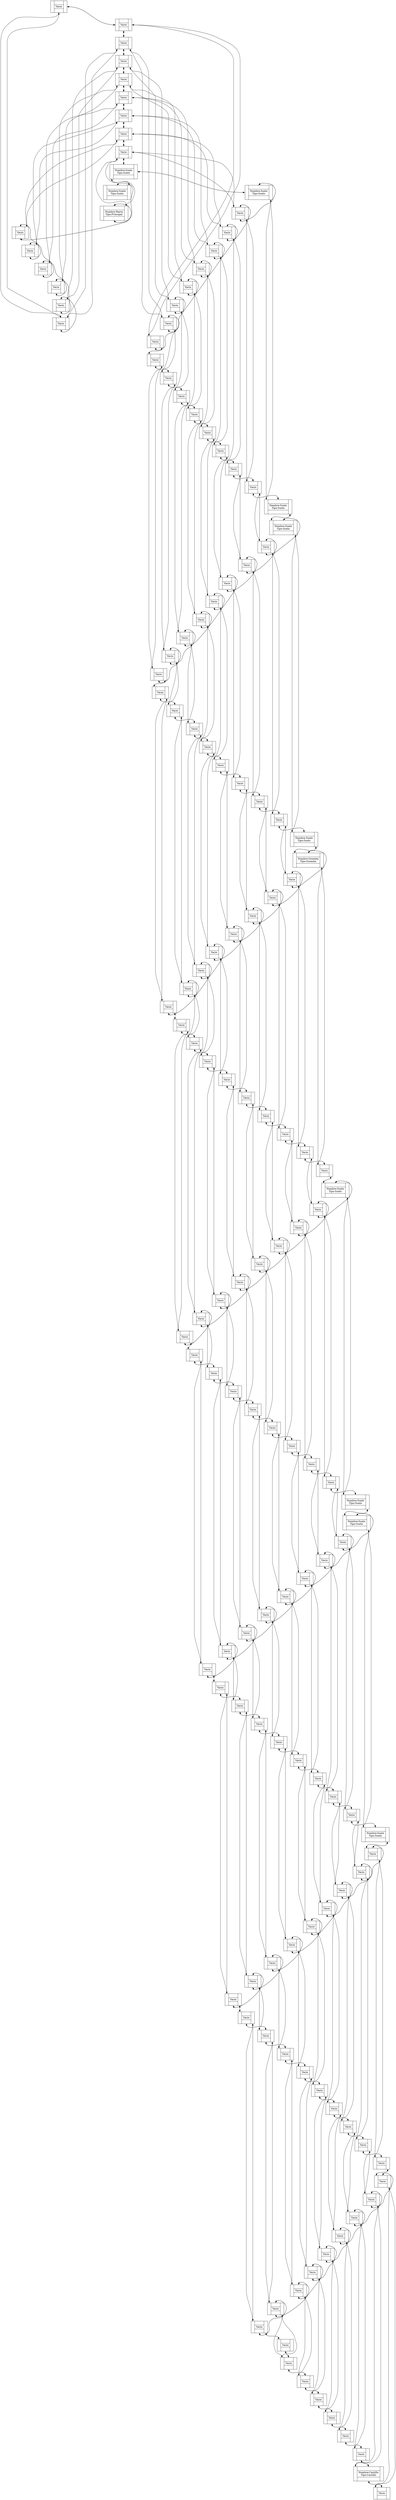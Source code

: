 digraph structs {
node [shape=record];
struct0P0 [label="<f0> |{<f1>|<f2>Vacio|<f3>}|<f4>"];
struct1P0 [label="<f0> |{<f1>|<f2>Vacio|<f3>}|<f4>"];
struct2P0 [label="<f0> |{<f1>|<f2>Vacio|<f3>}|<f4>"];
struct3P0 [label="<f0> |{<f1>|<f2>Vacio|<f3>}|<f4>"];
struct4P0 [label="<f0> |{<f1>|<f2>Vacio|<f3>}|<f4>"];
struct5P0 [label="<f0> |{<f1>|<f2>Vacio|<f3>}|<f4>"];
struct6P0 [label="<f0> |{<f1>|<f2>Vacio|<f3>}|<f4>"];
struct7P0 [label="<f0> |{<f1>|<f2>Vacio|<f3>}|<f4>"];
struct8P0 [label="<f0> |{<f1>|<f2>Vacio|<f3>}|<f4>"];
struct9P0 [label="<f0> |{<f1>|<f2>Vacio|<f3>}|<f4>"];
struct10P0 [label="<f0> |{<f1>|<f2>Vacio|<f3>}|<f4>"];
struct11P0 [label="<f0> |{<f1>|<f2>Vacio|<f3>}|<f4>"];
struct12P0 [label="<f0> |{<f1>|<f2>Vacio|<f3>}|<f4>"];
struct13P0 [label="<f0> |{<f1>|<f2>Vacio|<f3>}|<f4>"];
struct14P0 [label="<f0> |{<f1>|<f2>Vacio|<f3>}|<f4>"];
struct15P0 [label="<f0> |{<f1>|<f2>Vacio|<f3>}|<f4>"];
struct0P1 [label="<f0> |{<f1>|<f2>Vacio|<f3>}|<f4>"];
struct1P1 [label="<f0> |{<f1>|<f2>Vacio|<f3>}|<f4>"];
struct2P1 [label="<f0> |{<f1>|<f2>Vacio|<f3>}|<f4>"];
struct3P1 [label="<f0> |{<f1>|<f2>Vacio|<f3>}|<f4>"];
struct4P1 [label="<f0> |{<f1>|<f2>Vacio|<f3>}|<f4>"];
struct5P1 [label="<f0> |{<f1>|<f2>Vacio|<f3>}|<f4>"];
struct6P1 [label="<f0> |{<f1>|<f2>Vacio|<f3>}|<f4>"];
struct7P1 [label="<f0> |{<f1>|<f2>Vacio|<f3>}|<f4>"];
struct8P1 [label="<f0> |{<f1>|<f2>Vacio|<f3>}|<f4>"];
struct9P1 [label="<f0> |{<f1>|<f2>Vacio|<f3>}|<f4>"];
struct10P1 [label="<f0> |{<f1>|<f2>Vacio|<f3>}|<f4>"];
struct11P1 [label="<f0> |{<f1>|<f2>Vacio|<f3>}|<f4>"];
struct12P1 [label="<f0> |{<f1>|<f2>Vacio|<f3>}|<f4>"];
struct13P1 [label="<f0> |{<f1>|<f2>Vacio|<f3>}|<f4>"];
struct14P1 [label="<f0> |{<f1>|<f2>Vacio|<f3>}|<f4>"];
struct15P1 [label="<f0> |{<f1>|<f2>Vacio|<f3>}|<f4>"];
struct0P2 [label="<f0> |{<f1>|<f2>Vacio|<f3>}|<f4>"];
struct1P2 [label="<f0> |{<f1>|<f2>Vacio|<f3>}|<f4>"];
struct2P2 [label="<f0> |{<f1>|<f2>Vacio|<f3>}|<f4>"];
struct3P2 [label="<f0> |{<f1>|<f2>Vacio|<f3>}|<f4>"];
struct4P2 [label="<f0> |{<f1>|<f2>Vacio|<f3>}|<f4>"];
struct5P2 [label="<f0> |{<f1>|<f2>Vacio|<f3>}|<f4>"];
struct6P2 [label="<f0> |{<f1>|<f2>Vacio|<f3>}|<f4>"];
struct7P2 [label="<f0> |{<f1>|<f2>Vacio|<f3>}|<f4>"];
struct8P2 [label="<f0> |{<f1>|<f2>Vacio|<f3>}|<f4>"];
struct9P2 [label="<f0> |{<f1>|<f2>Vacio|<f3>}|<f4>"];
struct10P2 [label="<f0> |{<f1>|<f2>Vacio|<f3>}|<f4>"];
struct11P2 [label="<f0> |{<f1>|<f2>Vacio|<f3>}|<f4>"];
struct12P2 [label="<f0> |{<f1>|<f2>Vacio|<f3>}|<f4>"];
struct13P2 [label="<f0> |{<f1>|<f2>Vacio|<f3>}|<f4>"];
struct14P2 [label="<f0> |{<f1>|<f2>Vacio|<f3>}|<f4>"];
struct15P2 [label="<f0> |{<f1>|<f2>Vacio|<f3>}|<f4>"];
struct0P3 [label="<f0> |{<f1>|<f2>Vacio|<f3>}|<f4>"];
struct1P3 [label="<f0> |{<f1>|<f2>Vacio|<f3>}|<f4>"];
struct2P3 [label="<f0> |{<f1>|<f2>Vacio|<f3>}|<f4>"];
struct3P3 [label="<f0> |{<f1>|<f2>Vacio|<f3>}|<f4>"];
struct4P3 [label="<f0> |{<f1>|<f2>Vacio|<f3>}|<f4>"];
struct5P3 [label="<f0> |{<f1>|<f2>Vacio|<f3>}|<f4>"];
struct6P3 [label="<f0> |{<f1>|<f2>Vacio|<f3>}|<f4>"];
struct7P3 [label="<f0> |{<f1>|<f2>Vacio|<f3>}|<f4>"];
struct8P3 [label="<f0> |{<f1>|<f2>Vacio|<f3>}|<f4>"];
struct9P3 [label="<f0> |{<f1>|<f2>Vacio|<f3>}|<f4>"];
struct10P3 [label="<f0> |{<f1>|<f2>Vacio|<f3>}|<f4>"];
struct11P3 [label="<f0> |{<f1>|<f2>Vacio|<f3>}|<f4>"];
struct12P3 [label="<f0> |{<f1>|<f2>Vacio|<f3>}|<f4>"];
struct13P3 [label="<f0> |{<f1>|<f2>Vacio|<f3>}|<f4>"];
struct14P3 [label="<f0> |{<f1>|<f2>Vacio|<f3>}|<f4>"];
struct15P3 [label="<f0> |{<f1>|<f2>Vacio|<f3>}|<f4>"];
struct0P4 [label="<f0> |{<f1>|<f2>Vacio|<f3>}|<f4>"];
struct1P4 [label="<f0> |{<f1>|<f2>Vacio|<f3>}|<f4>"];
struct2P4 [label="<f0> |{<f1>|<f2>Vacio|<f3>}|<f4>"];
struct3P4 [label="<f0> |{<f1>|<f2>Vacio|<f3>}|<f4>"];
struct4P4 [label="<f0> |{<f1>|<f2>Vacio|<f3>}|<f4>"];
struct5P4 [label="<f0> |{<f1>|<f2>Vacio|<f3>}|<f4>"];
struct6P4 [label="<f0> |{<f1>|<f2>Vacio|<f3>}|<f4>"];
struct7P4 [label="<f0> |{<f1>|<f2>Vacio|<f3>}|<f4>"];
struct8P4 [label="<f0> |{<f1>|<f2>Vacio|<f3>}|<f4>"];
struct9P4 [label="<f0> |{<f1>|<f2>Vacio|<f3>}|<f4>"];
struct10P4 [label="<f0> |{<f1>|<f2>Vacio|<f3>}|<f4>"];
struct11P4 [label="<f0> |{<f1>|<f2>Vacio|<f3>}|<f4>"];
struct12P4 [label="<f0> |{<f1>|<f2>Vacio|<f3>}|<f4>"];
struct13P4 [label="<f0> |{<f1>|<f2>Vacio|<f3>}|<f4>"];
struct14P4 [label="<f0> |{<f1>|<f2>Vacio|<f3>}|<f4>"];
struct15P4 [label="<f0> |{<f1>|<f2>Vacio|<f3>}|<f4>"];
struct0P5 [label="<f0> |{<f1>|<f2>Vacio|<f3>}|<f4>"];
struct1P5 [label="<f0> |{<f1>|<f2>Vacio|<f3>}|<f4>"];
struct2P5 [label="<f0> |{<f1>|<f2>Vacio|<f3>}|<f4>"];
struct3P5 [label="<f0> |{<f1>|<f2>Vacio|<f3>}|<f4>"];
struct4P5 [label="<f0> |{<f1>|<f2>Vacio|<f3>}|<f4>"];
struct5P5 [label="<f0> |{<f1>|<f2>Vacio|<f3>}|<f4>"];
struct6P5 [label="<f0> |{<f1>|<f2>Vacio|<f3>}|<f4>"];
struct7P5 [label="<f0> |{<f1>|<f2>Vacio|<f3>}|<f4>"];
struct8P5 [label="<f0> |{<f1>|<f2>Vacio|<f3>}|<f4>"];
struct9P5 [label="<f0> |{<f1>|<f2>Vacio|<f3>}|<f4>"];
struct10P5 [label="<f0> |{<f1>|<f2>Vacio|<f3>}|<f4>"];
struct11P5 [label="<f0> |{<f1>|<f2>Vacio|<f3>}|<f4>"];
struct12P5 [label="<f0> |{<f1>|<f2>Vacio|<f3>}|<f4>"];
struct13P5 [label="<f0> |{<f1>|<f2>Vacio|<f3>}|<f4>"];
struct14P5 [label="<f0> |{<f1>|<f2>Vacio|<f3>}|<f4>"];
struct15P5 [label="<f0> |{<f1>|<f2>Vacio|<f3>}|<f4>"];
struct0P6 [label="<f0> |{<f1>|<f2>Vacio|<f3>}|<f4>"];
struct1P6 [label="<f0> |{<f1>|<f2>Vacio|<f3>}|<f4>"];
struct2P6 [label="<f0> |{<f1>|<f2>Vacio|<f3>}|<f4>"];
struct3P6 [label="<f0> |{<f1>|<f2>Vacio|<f3>}|<f4>"];
struct4P6 [label="<f0> |{<f1>|<f2>Vacio|<f3>}|<f4>"];
struct5P6 [label="<f0> |{<f1>|<f2>Vacio|<f3>}|<f4>"];
struct6P6 [label="<f0> |{<f1>|<f2>Vacio|<f3>}|<f4>"];
struct7P6 [label="<f0> |{<f1>|<f2>Vacio|<f3>}|<f4>"];
struct8P6 [label="<f0> |{<f1>|<f2>Vacio|<f3>}|<f4>"];
struct9P6 [label="<f0> |{<f1>|<f2>Vacio|<f3>}|<f4>"];
struct10P6 [label="<f0> |{<f1>|<f2>Vacio|<f3>}|<f4>"];
struct11P6 [label="<f0> |{<f1>|<f2>Vacio|<f3>}|<f4>"];
struct12P6 [label="<f0> |{<f1>|<f2>Vacio|<f3>}|<f4>"];
struct13P6 [label="<f0> |{<f1>|<f2>Vacio|<f3>}|<f4>"];
struct14P6 [label="<f0> |{<f1>|<f2>Vacio|<f3>}|<f4>"];
struct15P6 [label="<f0> |{<f1>|<f2>Vacio|<f3>}|<f4>"];
struct0P7 [label="<f0> |{<f1>|<f2>Nombre:Mario\nTipo:Principal\n|<f3>}|<f4>"];
struct1P7 [label="<f0> |{<f1>|<f2>Vacio|<f3>}|<f4>"];
struct2P7 [label="<f0> |{<f1>|<f2>Vacio|<f3>}|<f4>"];
struct3P7 [label="<f0> |{<f1>|<f2>Vacio|<f3>}|<f4>"];
struct4P7 [label="<f0> |{<f1>|<f2>Vacio|<f3>}|<f4>"];
struct5P7 [label="<f0> |{<f1>|<f2>Vacio|<f3>}|<f4>"];
struct6P7 [label="<f0> |{<f1>|<f2>Vacio|<f3>}|<f4>"];
struct7P7 [label="<f0> |{<f1>|<f2>Vacio|<f3>}|<f4>"];
struct8P7 [label="<f0> |{<f1>|<f2>Vacio|<f3>}|<f4>"];
struct9P7 [label="<f0> |{<f1>|<f2>Vacio|<f3>}|<f4>"];
struct10P7 [label="<f0> |{<f1>|<f2>Vacio|<f3>}|<f4>"];
struct11P7 [label="<f0> |{<f1>|<f2>Vacio|<f3>}|<f4>"];
struct12P7 [label="<f0> |{<f1>|<f2>Vacio|<f3>}|<f4>"];
struct13P7 [label="<f0> |{<f1>|<f2>Vacio|<f3>}|<f4>"];
struct14P7 [label="<f0> |{<f1>|<f2>Vacio|<f3>}|<f4>"];
struct15P7 [label="<f0> |{<f1>|<f2>Nombre:Castillo\nTipo:Castillo\n|<f3>}|<f4>"];
struct0P8 [label="<f0> |{<f1>|<f2>Nombre:Suelo\nTipo:Suelo\n|<f3>}|<f4>"];
struct1P8 [label="<f0> |{<f1>|<f2>Nombre:Suelo\nTipo:Suelo\n|<f3>}|<f4>"];
struct2P8 [label="<f0> |{<f1>|<f2>Nombre:Suelo\nTipo:Suelo\n|<f3>}|<f4>"];
struct3P8 [label="<f0> |{<f1>|<f2>Nombre:Suelo\nTipo:Suelo\n|<f3>}|<f4>"];
struct4P8 [label="<f0> |{<f1>|<f2>Nombre:Suelo\nTipo:Suelo\n|<f3>}|<f4>"];
struct5P8 [label="<f0> |{<f1>|<f2>Nombre:Suelo\nTipo:Suelo\n|<f3>}|<f4>"];
struct6P8 [label="<f0> |{<f1>|<f2>Nombre:Goomba\nTipo:Goomba\n|<f3>}|<f4>"];
struct7P8 [label="<f0> |{<f1>|<f2>Vacio|<f3>}|<f4>"];
struct8P8 [label="<f0> |{<f1>|<f2>Nombre:Suelo\nTipo:Suelo\n|<f3>}|<f4>"];
struct9P8 [label="<f0> |{<f1>|<f2>Nombre:Suelo\nTipo:Suelo\n|<f3>}|<f4>"];
struct10P8 [label="<f0> |{<f1>|<f2>Nombre:Suelo\nTipo:Suelo\n|<f3>}|<f4>"];
struct11P8 [label="<f0> |{<f1>|<f2>Nombre:Suelo\nTipo:Suelo\n|<f3>}|<f4>"];
struct12P8 [label="<f0> |{<f1>|<f2>Vacio|<f3>}|<f4>"];
struct13P8 [label="<f0> |{<f1>|<f2>Vacio|<f3>}|<f4>"];
struct14P8 [label="<f0> |{<f1>|<f2>Vacio|<f3>}|<f4>"];
struct15P8 [label="<f0> |{<f1>|<f2>Vacio|<f3>}|<f4>"];
struct0P0:f4 ->struct1P0:f0;
struct1P0:f0->struct0P0:f4;
struct1P0:f4 ->struct2P0:f0;
struct2P0:f0->struct1P0:f4;
struct2P0:f4 ->struct3P0:f0;
struct3P0:f0->struct2P0:f4;
struct3P0:f4 ->struct4P0:f0;
struct4P0:f0->struct3P0:f4;
struct4P0:f4 ->struct5P0:f0;
struct5P0:f0->struct4P0:f4;
struct5P0:f4 ->struct6P0:f0;
struct6P0:f0->struct5P0:f4;
struct6P0:f4 ->struct7P0:f0;
struct7P0:f0->struct6P0:f4;
struct7P0:f4 ->struct8P0:f0;
struct8P0:f0->struct7P0:f4;
struct8P0:f4 ->struct9P0:f0;
struct9P0:f0->struct8P0:f4;
struct9P0:f4 ->struct10P0:f0;
struct10P0:f0->struct9P0:f4;
struct10P0:f4 ->struct11P0:f0;
struct11P0:f0->struct10P0:f4;
struct11P0:f4 ->struct12P0:f0;
struct12P0:f0->struct11P0:f4;
struct12P0:f4 ->struct13P0:f0;
struct13P0:f0->struct12P0:f4;
struct13P0:f4 ->struct14P0:f0;
struct14P0:f0->struct13P0:f4;
struct14P0:f4 ->struct15P0:f0;
struct15P0:f0->struct14P0:f4;
struct0P1:f1->struct0P0:f3;
struct0P0:f3->struct0P1:f1;
struct1P1:f1->struct1P0:f3;
struct1P0:f3->struct1P1:f1;
struct0P1:f4 ->struct1P1:f0;
struct1P1:f0->struct0P1:f4;
struct2P1:f1->struct2P0:f3;
struct2P0:f3->struct2P1:f1;
struct1P1:f4 ->struct2P1:f0;
struct2P1:f0->struct1P1:f4;
struct3P1:f1->struct3P0:f3;
struct3P0:f3->struct3P1:f1;
struct2P1:f4 ->struct3P1:f0;
struct3P1:f0->struct2P1:f4;
struct4P1:f1->struct4P0:f3;
struct4P0:f3->struct4P1:f1;
struct3P1:f4 ->struct4P1:f0;
struct4P1:f0->struct3P1:f4;
struct5P1:f1->struct5P0:f3;
struct5P0:f3->struct5P1:f1;
struct4P1:f4 ->struct5P1:f0;
struct5P1:f0->struct4P1:f4;
struct6P1:f1->struct6P0:f3;
struct6P0:f3->struct6P1:f1;
struct5P1:f4 ->struct6P1:f0;
struct6P1:f0->struct5P1:f4;
struct7P1:f1->struct7P0:f3;
struct7P0:f3->struct7P1:f1;
struct6P1:f4 ->struct7P1:f0;
struct7P1:f0->struct6P1:f4;
struct8P1:f1->struct8P0:f3;
struct8P0:f3->struct8P1:f1;
struct7P1:f4 ->struct8P1:f0;
struct8P1:f0->struct7P1:f4;
struct9P1:f1->struct9P0:f3;
struct9P0:f3->struct9P1:f1;
struct8P1:f4 ->struct9P1:f0;
struct9P1:f0->struct8P1:f4;
struct10P1:f1->struct10P0:f3;
struct10P0:f3->struct10P1:f1;
struct9P1:f4 ->struct10P1:f0;
struct10P1:f0->struct9P1:f4;
struct11P1:f1->struct11P0:f3;
struct11P0:f3->struct11P1:f1;
struct10P1:f4 ->struct11P1:f0;
struct11P1:f0->struct10P1:f4;
struct12P1:f1->struct12P0:f3;
struct12P0:f3->struct12P1:f1;
struct11P1:f4 ->struct12P1:f0;
struct12P1:f0->struct11P1:f4;
struct13P1:f1->struct13P0:f3;
struct13P0:f3->struct13P1:f1;
struct12P1:f4 ->struct13P1:f0;
struct13P1:f0->struct12P1:f4;
struct14P1:f1->struct14P0:f3;
struct14P0:f3->struct14P1:f1;
struct13P1:f4 ->struct14P1:f0;
struct14P1:f0->struct13P1:f4;
struct15P1:f1->struct15P0:f3;
struct15P0:f3->struct15P1:f1;
struct14P1:f4 ->struct15P1:f0;
struct15P1:f0->struct14P1:f4;
struct0P2:f1->struct0P1:f3;
struct0P1:f3->struct0P2:f1;
struct1P2:f1->struct1P1:f3;
struct1P1:f3->struct1P2:f1;
struct0P2:f4 ->struct1P2:f0;
struct1P2:f0->struct0P2:f4;
struct2P2:f1->struct2P1:f3;
struct2P1:f3->struct2P2:f1;
struct1P2:f4 ->struct2P2:f0;
struct2P2:f0->struct1P2:f4;
struct3P2:f1->struct3P1:f3;
struct3P1:f3->struct3P2:f1;
struct2P2:f4 ->struct3P2:f0;
struct3P2:f0->struct2P2:f4;
struct4P2:f1->struct4P1:f3;
struct4P1:f3->struct4P2:f1;
struct3P2:f4 ->struct4P2:f0;
struct4P2:f0->struct3P2:f4;
struct5P2:f1->struct5P1:f3;
struct5P1:f3->struct5P2:f1;
struct4P2:f4 ->struct5P2:f0;
struct5P2:f0->struct4P2:f4;
struct6P2:f1->struct6P1:f3;
struct6P1:f3->struct6P2:f1;
struct5P2:f4 ->struct6P2:f0;
struct6P2:f0->struct5P2:f4;
struct7P2:f1->struct7P1:f3;
struct7P1:f3->struct7P2:f1;
struct6P2:f4 ->struct7P2:f0;
struct7P2:f0->struct6P2:f4;
struct8P2:f1->struct8P1:f3;
struct8P1:f3->struct8P2:f1;
struct7P2:f4 ->struct8P2:f0;
struct8P2:f0->struct7P2:f4;
struct9P2:f1->struct9P1:f3;
struct9P1:f3->struct9P2:f1;
struct8P2:f4 ->struct9P2:f0;
struct9P2:f0->struct8P2:f4;
struct10P2:f1->struct10P1:f3;
struct10P1:f3->struct10P2:f1;
struct9P2:f4 ->struct10P2:f0;
struct10P2:f0->struct9P2:f4;
struct11P2:f1->struct11P1:f3;
struct11P1:f3->struct11P2:f1;
struct10P2:f4 ->struct11P2:f0;
struct11P2:f0->struct10P2:f4;
struct12P2:f1->struct12P1:f3;
struct12P1:f3->struct12P2:f1;
struct11P2:f4 ->struct12P2:f0;
struct12P2:f0->struct11P2:f4;
struct13P2:f1->struct13P1:f3;
struct13P1:f3->struct13P2:f1;
struct12P2:f4 ->struct13P2:f0;
struct13P2:f0->struct12P2:f4;
struct14P2:f1->struct14P1:f3;
struct14P1:f3->struct14P2:f1;
struct13P2:f4 ->struct14P2:f0;
struct14P2:f0->struct13P2:f4;
struct15P2:f1->struct15P1:f3;
struct15P1:f3->struct15P2:f1;
struct14P2:f4 ->struct15P2:f0;
struct15P2:f0->struct14P2:f4;
struct0P3:f1->struct0P2:f3;
struct0P2:f3->struct0P3:f1;
struct1P3:f1->struct1P2:f3;
struct1P2:f3->struct1P3:f1;
struct0P3:f4 ->struct1P3:f0;
struct1P3:f0->struct0P3:f4;
struct2P3:f1->struct2P2:f3;
struct2P2:f3->struct2P3:f1;
struct1P3:f4 ->struct2P3:f0;
struct2P3:f0->struct1P3:f4;
struct3P3:f1->struct3P2:f3;
struct3P2:f3->struct3P3:f1;
struct2P3:f4 ->struct3P3:f0;
struct3P3:f0->struct2P3:f4;
struct4P3:f1->struct4P2:f3;
struct4P2:f3->struct4P3:f1;
struct3P3:f4 ->struct4P3:f0;
struct4P3:f0->struct3P3:f4;
struct5P3:f1->struct5P2:f3;
struct5P2:f3->struct5P3:f1;
struct4P3:f4 ->struct5P3:f0;
struct5P3:f0->struct4P3:f4;
struct6P3:f1->struct6P2:f3;
struct6P2:f3->struct6P3:f1;
struct5P3:f4 ->struct6P3:f0;
struct6P3:f0->struct5P3:f4;
struct7P3:f1->struct7P2:f3;
struct7P2:f3->struct7P3:f1;
struct6P3:f4 ->struct7P3:f0;
struct7P3:f0->struct6P3:f4;
struct8P3:f1->struct8P2:f3;
struct8P2:f3->struct8P3:f1;
struct7P3:f4 ->struct8P3:f0;
struct8P3:f0->struct7P3:f4;
struct9P3:f1->struct9P2:f3;
struct9P2:f3->struct9P3:f1;
struct8P3:f4 ->struct9P3:f0;
struct9P3:f0->struct8P3:f4;
struct10P3:f1->struct10P2:f3;
struct10P2:f3->struct10P3:f1;
struct9P3:f4 ->struct10P3:f0;
struct10P3:f0->struct9P3:f4;
struct11P3:f1->struct11P2:f3;
struct11P2:f3->struct11P3:f1;
struct10P3:f4 ->struct11P3:f0;
struct11P3:f0->struct10P3:f4;
struct12P3:f1->struct12P2:f3;
struct12P2:f3->struct12P3:f1;
struct11P3:f4 ->struct12P3:f0;
struct12P3:f0->struct11P3:f4;
struct13P3:f1->struct13P2:f3;
struct13P2:f3->struct13P3:f1;
struct12P3:f4 ->struct13P3:f0;
struct13P3:f0->struct12P3:f4;
struct14P3:f1->struct14P2:f3;
struct14P2:f3->struct14P3:f1;
struct13P3:f4 ->struct14P3:f0;
struct14P3:f0->struct13P3:f4;
struct15P3:f1->struct15P2:f3;
struct15P2:f3->struct15P3:f1;
struct14P3:f4 ->struct15P3:f0;
struct15P3:f0->struct14P3:f4;
struct0P4:f1->struct0P3:f3;
struct0P3:f3->struct0P4:f1;
struct1P4:f1->struct1P3:f3;
struct1P3:f3->struct1P4:f1;
struct0P4:f4 ->struct1P4:f0;
struct1P4:f0->struct0P4:f4;
struct2P4:f1->struct2P3:f3;
struct2P3:f3->struct2P4:f1;
struct1P4:f4 ->struct2P4:f0;
struct2P4:f0->struct1P4:f4;
struct3P4:f1->struct3P3:f3;
struct3P3:f3->struct3P4:f1;
struct2P4:f4 ->struct3P4:f0;
struct3P4:f0->struct2P4:f4;
struct4P4:f1->struct4P3:f3;
struct4P3:f3->struct4P4:f1;
struct3P4:f4 ->struct4P4:f0;
struct4P4:f0->struct3P4:f4;
struct5P4:f1->struct5P3:f3;
struct5P3:f3->struct5P4:f1;
struct4P4:f4 ->struct5P4:f0;
struct5P4:f0->struct4P4:f4;
struct6P4:f1->struct6P3:f3;
struct6P3:f3->struct6P4:f1;
struct5P4:f4 ->struct6P4:f0;
struct6P4:f0->struct5P4:f4;
struct7P4:f1->struct7P3:f3;
struct7P3:f3->struct7P4:f1;
struct6P4:f4 ->struct7P4:f0;
struct7P4:f0->struct6P4:f4;
struct8P4:f1->struct8P3:f3;
struct8P3:f3->struct8P4:f1;
struct7P4:f4 ->struct8P4:f0;
struct8P4:f0->struct7P4:f4;
struct9P4:f1->struct9P3:f3;
struct9P3:f3->struct9P4:f1;
struct8P4:f4 ->struct9P4:f0;
struct9P4:f0->struct8P4:f4;
struct10P4:f1->struct10P3:f3;
struct10P3:f3->struct10P4:f1;
struct9P4:f4 ->struct10P4:f0;
struct10P4:f0->struct9P4:f4;
struct11P4:f1->struct11P3:f3;
struct11P3:f3->struct11P4:f1;
struct10P4:f4 ->struct11P4:f0;
struct11P4:f0->struct10P4:f4;
struct12P4:f1->struct12P3:f3;
struct12P3:f3->struct12P4:f1;
struct11P4:f4 ->struct12P4:f0;
struct12P4:f0->struct11P4:f4;
struct13P4:f1->struct13P3:f3;
struct13P3:f3->struct13P4:f1;
struct12P4:f4 ->struct13P4:f0;
struct13P4:f0->struct12P4:f4;
struct14P4:f1->struct14P3:f3;
struct14P3:f3->struct14P4:f1;
struct13P4:f4 ->struct14P4:f0;
struct14P4:f0->struct13P4:f4;
struct15P4:f1->struct15P3:f3;
struct15P3:f3->struct15P4:f1;
struct14P4:f4 ->struct15P4:f0;
struct15P4:f0->struct14P4:f4;
struct0P5:f1->struct0P4:f3;
struct0P4:f3->struct0P5:f1;
struct1P5:f1->struct1P4:f3;
struct1P4:f3->struct1P5:f1;
struct0P5:f4 ->struct1P5:f0;
struct1P5:f0->struct0P5:f4;
struct2P5:f1->struct2P4:f3;
struct2P4:f3->struct2P5:f1;
struct1P5:f4 ->struct2P5:f0;
struct2P5:f0->struct1P5:f4;
struct3P5:f1->struct3P4:f3;
struct3P4:f3->struct3P5:f1;
struct2P5:f4 ->struct3P5:f0;
struct3P5:f0->struct2P5:f4;
struct4P5:f1->struct4P4:f3;
struct4P4:f3->struct4P5:f1;
struct3P5:f4 ->struct4P5:f0;
struct4P5:f0->struct3P5:f4;
struct5P5:f1->struct5P4:f3;
struct5P4:f3->struct5P5:f1;
struct4P5:f4 ->struct5P5:f0;
struct5P5:f0->struct4P5:f4;
struct6P5:f1->struct6P4:f3;
struct6P4:f3->struct6P5:f1;
struct5P5:f4 ->struct6P5:f0;
struct6P5:f0->struct5P5:f4;
struct7P5:f1->struct7P4:f3;
struct7P4:f3->struct7P5:f1;
struct6P5:f4 ->struct7P5:f0;
struct7P5:f0->struct6P5:f4;
struct8P5:f1->struct8P4:f3;
struct8P4:f3->struct8P5:f1;
struct7P5:f4 ->struct8P5:f0;
struct8P5:f0->struct7P5:f4;
struct9P5:f1->struct9P4:f3;
struct9P4:f3->struct9P5:f1;
struct8P5:f4 ->struct9P5:f0;
struct9P5:f0->struct8P5:f4;
struct10P5:f1->struct10P4:f3;
struct10P4:f3->struct10P5:f1;
struct9P5:f4 ->struct10P5:f0;
struct10P5:f0->struct9P5:f4;
struct11P5:f1->struct11P4:f3;
struct11P4:f3->struct11P5:f1;
struct10P5:f4 ->struct11P5:f0;
struct11P5:f0->struct10P5:f4;
struct12P5:f1->struct12P4:f3;
struct12P4:f3->struct12P5:f1;
struct11P5:f4 ->struct12P5:f0;
struct12P5:f0->struct11P5:f4;
struct13P5:f1->struct13P4:f3;
struct13P4:f3->struct13P5:f1;
struct12P5:f4 ->struct13P5:f0;
struct13P5:f0->struct12P5:f4;
struct14P5:f1->struct14P4:f3;
struct14P4:f3->struct14P5:f1;
struct13P5:f4 ->struct14P5:f0;
struct14P5:f0->struct13P5:f4;
struct15P5:f1->struct15P4:f3;
struct15P4:f3->struct15P5:f1;
struct14P5:f4 ->struct15P5:f0;
struct15P5:f0->struct14P5:f4;
struct0P6:f1->struct0P5:f3;
struct0P5:f3->struct0P6:f1;
struct1P6:f1->struct1P5:f3;
struct1P5:f3->struct1P6:f1;
struct0P6:f4 ->struct1P6:f0;
struct1P6:f0->struct0P6:f4;
struct2P6:f1->struct2P5:f3;
struct2P5:f3->struct2P6:f1;
struct1P6:f4 ->struct2P6:f0;
struct2P6:f0->struct1P6:f4;
struct3P6:f1->struct3P5:f3;
struct3P5:f3->struct3P6:f1;
struct2P6:f4 ->struct3P6:f0;
struct3P6:f0->struct2P6:f4;
struct4P6:f1->struct4P5:f3;
struct4P5:f3->struct4P6:f1;
struct3P6:f4 ->struct4P6:f0;
struct4P6:f0->struct3P6:f4;
struct5P6:f1->struct5P5:f3;
struct5P5:f3->struct5P6:f1;
struct4P6:f4 ->struct5P6:f0;
struct5P6:f0->struct4P6:f4;
struct6P6:f1->struct6P5:f3;
struct6P5:f3->struct6P6:f1;
struct5P6:f4 ->struct6P6:f0;
struct6P6:f0->struct5P6:f4;
struct7P6:f1->struct7P5:f3;
struct7P5:f3->struct7P6:f1;
struct6P6:f4 ->struct7P6:f0;
struct7P6:f0->struct6P6:f4;
struct8P6:f1->struct8P5:f3;
struct8P5:f3->struct8P6:f1;
struct7P6:f4 ->struct8P6:f0;
struct8P6:f0->struct7P6:f4;
struct9P6:f1->struct9P5:f3;
struct9P5:f3->struct9P6:f1;
struct8P6:f4 ->struct9P6:f0;
struct9P6:f0->struct8P6:f4;
struct10P6:f1->struct10P5:f3;
struct10P5:f3->struct10P6:f1;
struct9P6:f4 ->struct10P6:f0;
struct10P6:f0->struct9P6:f4;
struct11P6:f1->struct11P5:f3;
struct11P5:f3->struct11P6:f1;
struct10P6:f4 ->struct11P6:f0;
struct11P6:f0->struct10P6:f4;
struct12P6:f1->struct12P5:f3;
struct12P5:f3->struct12P6:f1;
struct11P6:f4 ->struct12P6:f0;
struct12P6:f0->struct11P6:f4;
struct13P6:f1->struct13P5:f3;
struct13P5:f3->struct13P6:f1;
struct12P6:f4 ->struct13P6:f0;
struct13P6:f0->struct12P6:f4;
struct14P6:f1->struct14P5:f3;
struct14P5:f3->struct14P6:f1;
struct13P6:f4 ->struct14P6:f0;
struct14P6:f0->struct13P6:f4;
struct15P6:f1->struct15P5:f3;
struct15P5:f3->struct15P6:f1;
struct14P6:f4 ->struct15P6:f0;
struct15P6:f0->struct14P6:f4;
struct0P7:f1->struct0P6:f3;
struct0P6:f3->struct0P7:f1;
struct1P7:f1->struct1P6:f3;
struct1P6:f3->struct1P7:f1;
struct0P7:f4 ->struct1P7:f0;
struct1P7:f0->struct0P7:f4;
struct2P7:f1->struct2P6:f3;
struct2P6:f3->struct2P7:f1;
struct1P7:f4 ->struct2P7:f0;
struct2P7:f0->struct1P7:f4;
struct3P7:f1->struct3P6:f3;
struct3P6:f3->struct3P7:f1;
struct2P7:f4 ->struct3P7:f0;
struct3P7:f0->struct2P7:f4;
struct4P7:f1->struct4P6:f3;
struct4P6:f3->struct4P7:f1;
struct3P7:f4 ->struct4P7:f0;
struct4P7:f0->struct3P7:f4;
struct5P7:f1->struct5P6:f3;
struct5P6:f3->struct5P7:f1;
struct4P7:f4 ->struct5P7:f0;
struct5P7:f0->struct4P7:f4;
struct6P7:f1->struct6P6:f3;
struct6P6:f3->struct6P7:f1;
struct5P7:f4 ->struct6P7:f0;
struct6P7:f0->struct5P7:f4;
struct7P7:f1->struct7P6:f3;
struct7P6:f3->struct7P7:f1;
struct6P7:f4 ->struct7P7:f0;
struct7P7:f0->struct6P7:f4;
struct8P7:f1->struct8P6:f3;
struct8P6:f3->struct8P7:f1;
struct7P7:f4 ->struct8P7:f0;
struct8P7:f0->struct7P7:f4;
struct9P7:f1->struct9P6:f3;
struct9P6:f3->struct9P7:f1;
struct8P7:f4 ->struct9P7:f0;
struct9P7:f0->struct8P7:f4;
struct10P7:f1->struct10P6:f3;
struct10P6:f3->struct10P7:f1;
struct9P7:f4 ->struct10P7:f0;
struct10P7:f0->struct9P7:f4;
struct11P7:f1->struct11P6:f3;
struct11P6:f3->struct11P7:f1;
struct10P7:f4 ->struct11P7:f0;
struct11P7:f0->struct10P7:f4;
struct12P7:f1->struct12P6:f3;
struct12P6:f3->struct12P7:f1;
struct11P7:f4 ->struct12P7:f0;
struct12P7:f0->struct11P7:f4;
struct13P7:f1->struct13P6:f3;
struct13P6:f3->struct13P7:f1;
struct12P7:f4 ->struct13P7:f0;
struct13P7:f0->struct12P7:f4;
struct14P7:f1->struct14P6:f3;
struct14P6:f3->struct14P7:f1;
struct13P7:f4 ->struct14P7:f0;
struct14P7:f0->struct13P7:f4;
struct15P7:f1->struct15P6:f3;
struct15P6:f3->struct15P7:f1;
struct14P7:f4 ->struct15P7:f0;
struct15P7:f0->struct14P7:f4;
struct0P8:f1->struct0P7:f3;
struct0P7:f3->struct0P8:f1;
struct1P8:f1->struct1P7:f3;
struct1P7:f3->struct1P8:f1;
struct0P8:f4 ->struct1P8:f0;
struct1P8:f0->struct0P8:f4;
struct2P8:f1->struct2P7:f3;
struct2P7:f3->struct2P8:f1;
struct1P8:f4 ->struct2P8:f0;
struct2P8:f0->struct1P8:f4;
struct3P8:f1->struct3P7:f3;
struct3P7:f3->struct3P8:f1;
struct2P8:f4 ->struct3P8:f0;
struct3P8:f0->struct2P8:f4;
struct4P8:f1->struct4P7:f3;
struct4P7:f3->struct4P8:f1;
struct3P8:f4 ->struct4P8:f0;
struct4P8:f0->struct3P8:f4;
struct5P8:f1->struct5P7:f3;
struct5P7:f3->struct5P8:f1;
struct4P8:f4 ->struct5P8:f0;
struct5P8:f0->struct4P8:f4;
struct6P8:f1->struct6P7:f3;
struct6P7:f3->struct6P8:f1;
struct5P8:f4 ->struct6P8:f0;
struct6P8:f0->struct5P8:f4;
struct7P8:f1->struct7P7:f3;
struct7P7:f3->struct7P8:f1;
struct6P8:f4 ->struct7P8:f0;
struct7P8:f0->struct6P8:f4;
struct8P8:f1->struct8P7:f3;
struct8P7:f3->struct8P8:f1;
struct7P8:f4 ->struct8P8:f0;
struct8P8:f0->struct7P8:f4;
struct9P8:f1->struct9P7:f3;
struct9P7:f3->struct9P8:f1;
struct8P8:f4 ->struct9P8:f0;
struct9P8:f0->struct8P8:f4;
struct10P8:f1->struct10P7:f3;
struct10P7:f3->struct10P8:f1;
struct9P8:f4 ->struct10P8:f0;
struct10P8:f0->struct9P8:f4;
struct11P8:f1->struct11P7:f3;
struct11P7:f3->struct11P8:f1;
struct10P8:f4 ->struct11P8:f0;
struct11P8:f0->struct10P8:f4;
struct12P8:f1->struct12P7:f3;
struct12P7:f3->struct12P8:f1;
struct11P8:f4 ->struct12P8:f0;
struct12P8:f0->struct11P8:f4;
struct13P8:f1->struct13P7:f3;
struct13P7:f3->struct13P8:f1;
struct12P8:f4 ->struct13P8:f0;
struct13P8:f0->struct12P8:f4;
struct14P8:f1->struct14P7:f3;
struct14P7:f3->struct14P8:f1;
struct13P8:f4 ->struct14P8:f0;
struct14P8:f0->struct13P8:f4;
struct15P8:f1->struct15P7:f3;
struct15P7:f3->struct15P8:f1;
struct14P8:f4 ->struct15P8:f0;
struct15P8:f0->struct14P8:f4;
}